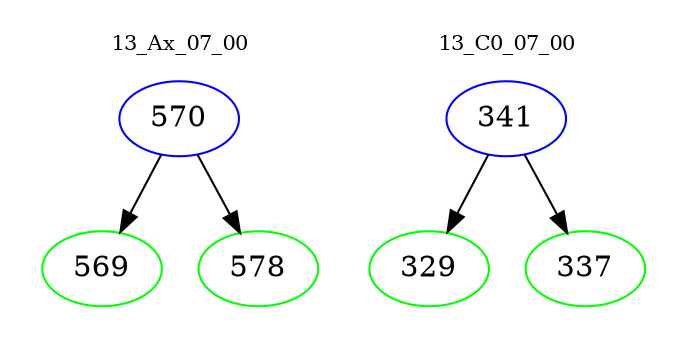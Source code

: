 digraph{
subgraph cluster_0 {
color = white
label = "13_Ax_07_00";
fontsize=10;
T0_570 [label="570", color="blue"]
T0_570 -> T0_569 [color="black"]
T0_569 [label="569", color="green"]
T0_570 -> T0_578 [color="black"]
T0_578 [label="578", color="green"]
}
subgraph cluster_1 {
color = white
label = "13_C0_07_00";
fontsize=10;
T1_341 [label="341", color="blue"]
T1_341 -> T1_329 [color="black"]
T1_329 [label="329", color="green"]
T1_341 -> T1_337 [color="black"]
T1_337 [label="337", color="green"]
}
}
